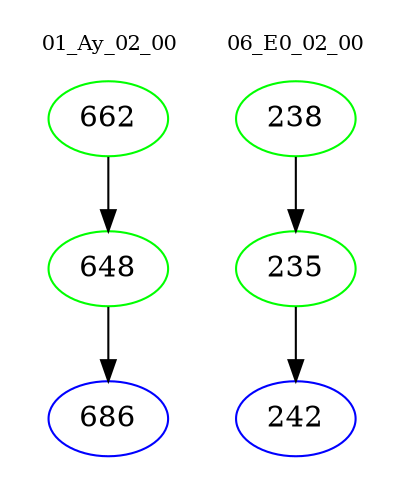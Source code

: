 digraph{
subgraph cluster_0 {
color = white
label = "01_Ay_02_00";
fontsize=10;
T0_662 [label="662", color="green"]
T0_662 -> T0_648 [color="black"]
T0_648 [label="648", color="green"]
T0_648 -> T0_686 [color="black"]
T0_686 [label="686", color="blue"]
}
subgraph cluster_1 {
color = white
label = "06_E0_02_00";
fontsize=10;
T1_238 [label="238", color="green"]
T1_238 -> T1_235 [color="black"]
T1_235 [label="235", color="green"]
T1_235 -> T1_242 [color="black"]
T1_242 [label="242", color="blue"]
}
}

